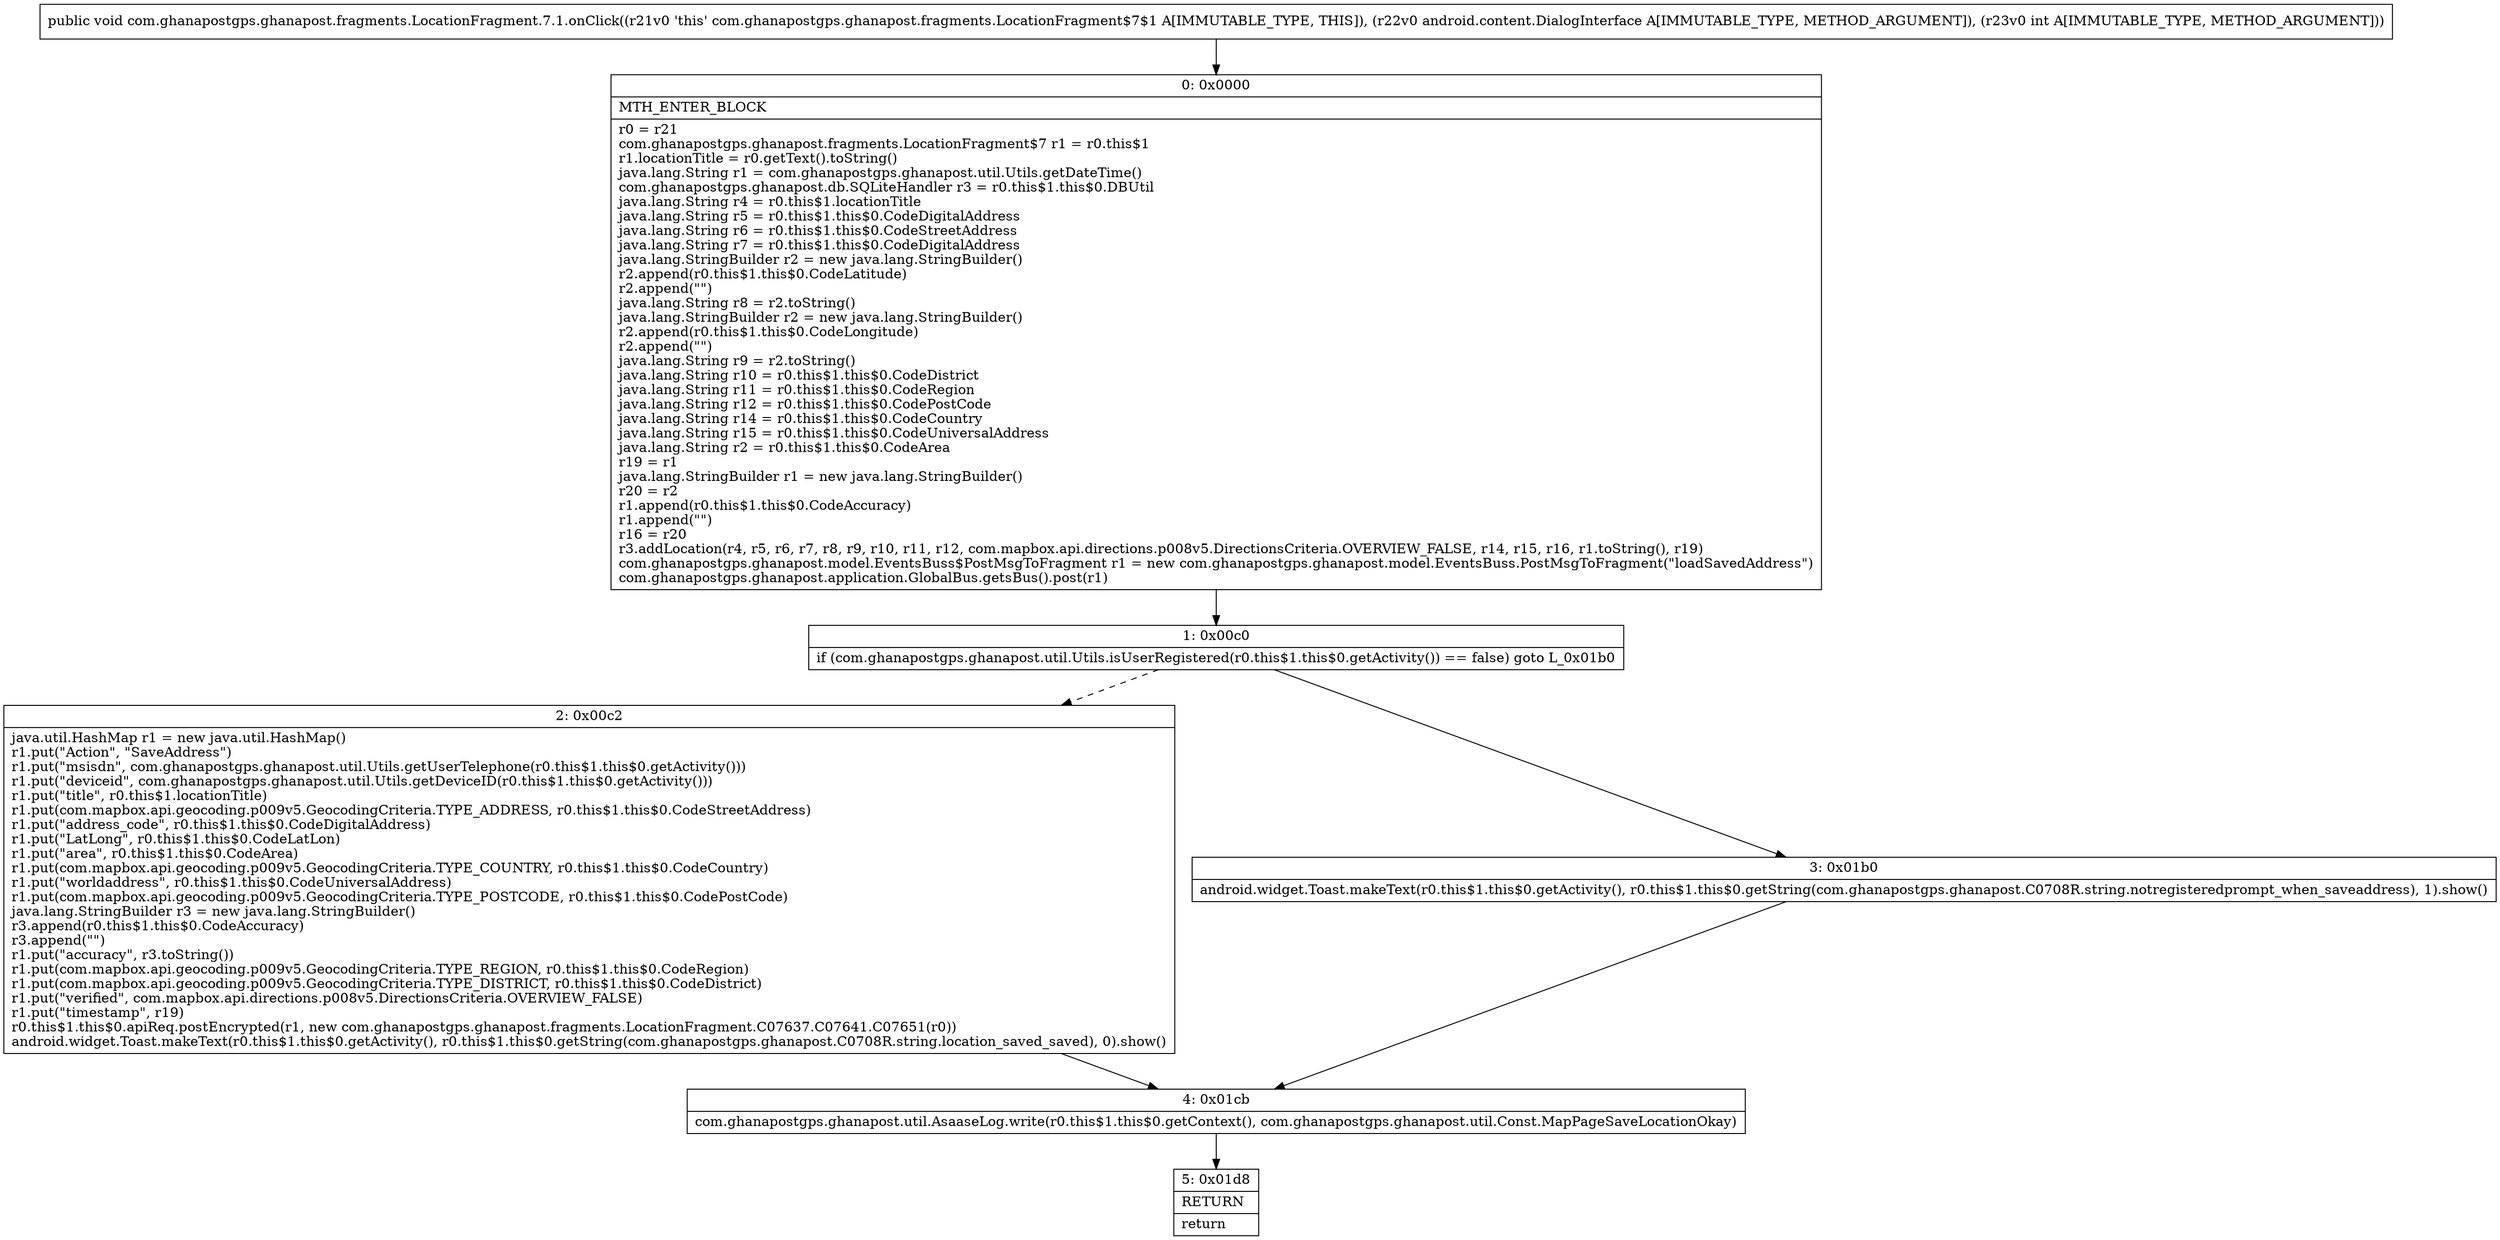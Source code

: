 digraph "CFG forcom.ghanapostgps.ghanapost.fragments.LocationFragment.7.1.onClick(Landroid\/content\/DialogInterface;I)V" {
Node_0 [shape=record,label="{0\:\ 0x0000|MTH_ENTER_BLOCK\l|r0 = r21\lcom.ghanapostgps.ghanapost.fragments.LocationFragment$7 r1 = r0.this$1\lr1.locationTitle = r0.getText().toString()\ljava.lang.String r1 = com.ghanapostgps.ghanapost.util.Utils.getDateTime()\lcom.ghanapostgps.ghanapost.db.SQLiteHandler r3 = r0.this$1.this$0.DBUtil\ljava.lang.String r4 = r0.this$1.locationTitle\ljava.lang.String r5 = r0.this$1.this$0.CodeDigitalAddress\ljava.lang.String r6 = r0.this$1.this$0.CodeStreetAddress\ljava.lang.String r7 = r0.this$1.this$0.CodeDigitalAddress\ljava.lang.StringBuilder r2 = new java.lang.StringBuilder()\lr2.append(r0.this$1.this$0.CodeLatitude)\lr2.append(\"\")\ljava.lang.String r8 = r2.toString()\ljava.lang.StringBuilder r2 = new java.lang.StringBuilder()\lr2.append(r0.this$1.this$0.CodeLongitude)\lr2.append(\"\")\ljava.lang.String r9 = r2.toString()\ljava.lang.String r10 = r0.this$1.this$0.CodeDistrict\ljava.lang.String r11 = r0.this$1.this$0.CodeRegion\ljava.lang.String r12 = r0.this$1.this$0.CodePostCode\ljava.lang.String r14 = r0.this$1.this$0.CodeCountry\ljava.lang.String r15 = r0.this$1.this$0.CodeUniversalAddress\ljava.lang.String r2 = r0.this$1.this$0.CodeArea\lr19 = r1\ljava.lang.StringBuilder r1 = new java.lang.StringBuilder()\lr20 = r2\lr1.append(r0.this$1.this$0.CodeAccuracy)\lr1.append(\"\")\lr16 = r20\lr3.addLocation(r4, r5, r6, r7, r8, r9, r10, r11, r12, com.mapbox.api.directions.p008v5.DirectionsCriteria.OVERVIEW_FALSE, r14, r15, r16, r1.toString(), r19)\lcom.ghanapostgps.ghanapost.model.EventsBuss$PostMsgToFragment r1 = new com.ghanapostgps.ghanapost.model.EventsBuss.PostMsgToFragment(\"loadSavedAddress\")\lcom.ghanapostgps.ghanapost.application.GlobalBus.getsBus().post(r1)\l}"];
Node_1 [shape=record,label="{1\:\ 0x00c0|if (com.ghanapostgps.ghanapost.util.Utils.isUserRegistered(r0.this$1.this$0.getActivity()) == false) goto L_0x01b0\l}"];
Node_2 [shape=record,label="{2\:\ 0x00c2|java.util.HashMap r1 = new java.util.HashMap()\lr1.put(\"Action\", \"SaveAddress\")\lr1.put(\"msisdn\", com.ghanapostgps.ghanapost.util.Utils.getUserTelephone(r0.this$1.this$0.getActivity()))\lr1.put(\"deviceid\", com.ghanapostgps.ghanapost.util.Utils.getDeviceID(r0.this$1.this$0.getActivity()))\lr1.put(\"title\", r0.this$1.locationTitle)\lr1.put(com.mapbox.api.geocoding.p009v5.GeocodingCriteria.TYPE_ADDRESS, r0.this$1.this$0.CodeStreetAddress)\lr1.put(\"address_code\", r0.this$1.this$0.CodeDigitalAddress)\lr1.put(\"LatLong\", r0.this$1.this$0.CodeLatLon)\lr1.put(\"area\", r0.this$1.this$0.CodeArea)\lr1.put(com.mapbox.api.geocoding.p009v5.GeocodingCriteria.TYPE_COUNTRY, r0.this$1.this$0.CodeCountry)\lr1.put(\"worldaddress\", r0.this$1.this$0.CodeUniversalAddress)\lr1.put(com.mapbox.api.geocoding.p009v5.GeocodingCriteria.TYPE_POSTCODE, r0.this$1.this$0.CodePostCode)\ljava.lang.StringBuilder r3 = new java.lang.StringBuilder()\lr3.append(r0.this$1.this$0.CodeAccuracy)\lr3.append(\"\")\lr1.put(\"accuracy\", r3.toString())\lr1.put(com.mapbox.api.geocoding.p009v5.GeocodingCriteria.TYPE_REGION, r0.this$1.this$0.CodeRegion)\lr1.put(com.mapbox.api.geocoding.p009v5.GeocodingCriteria.TYPE_DISTRICT, r0.this$1.this$0.CodeDistrict)\lr1.put(\"verified\", com.mapbox.api.directions.p008v5.DirectionsCriteria.OVERVIEW_FALSE)\lr1.put(\"timestamp\", r19)\lr0.this$1.this$0.apiReq.postEncrypted(r1, new com.ghanapostgps.ghanapost.fragments.LocationFragment.C07637.C07641.C07651(r0))\landroid.widget.Toast.makeText(r0.this$1.this$0.getActivity(), r0.this$1.this$0.getString(com.ghanapostgps.ghanapost.C0708R.string.location_saved_saved), 0).show()\l}"];
Node_3 [shape=record,label="{3\:\ 0x01b0|android.widget.Toast.makeText(r0.this$1.this$0.getActivity(), r0.this$1.this$0.getString(com.ghanapostgps.ghanapost.C0708R.string.notregisteredprompt_when_saveaddress), 1).show()\l}"];
Node_4 [shape=record,label="{4\:\ 0x01cb|com.ghanapostgps.ghanapost.util.AsaaseLog.write(r0.this$1.this$0.getContext(), com.ghanapostgps.ghanapost.util.Const.MapPageSaveLocationOkay)\l}"];
Node_5 [shape=record,label="{5\:\ 0x01d8|RETURN\l|return\l}"];
MethodNode[shape=record,label="{public void com.ghanapostgps.ghanapost.fragments.LocationFragment.7.1.onClick((r21v0 'this' com.ghanapostgps.ghanapost.fragments.LocationFragment$7$1 A[IMMUTABLE_TYPE, THIS]), (r22v0 android.content.DialogInterface A[IMMUTABLE_TYPE, METHOD_ARGUMENT]), (r23v0 int A[IMMUTABLE_TYPE, METHOD_ARGUMENT])) }"];
MethodNode -> Node_0;
Node_0 -> Node_1;
Node_1 -> Node_2[style=dashed];
Node_1 -> Node_3;
Node_2 -> Node_4;
Node_3 -> Node_4;
Node_4 -> Node_5;
}

